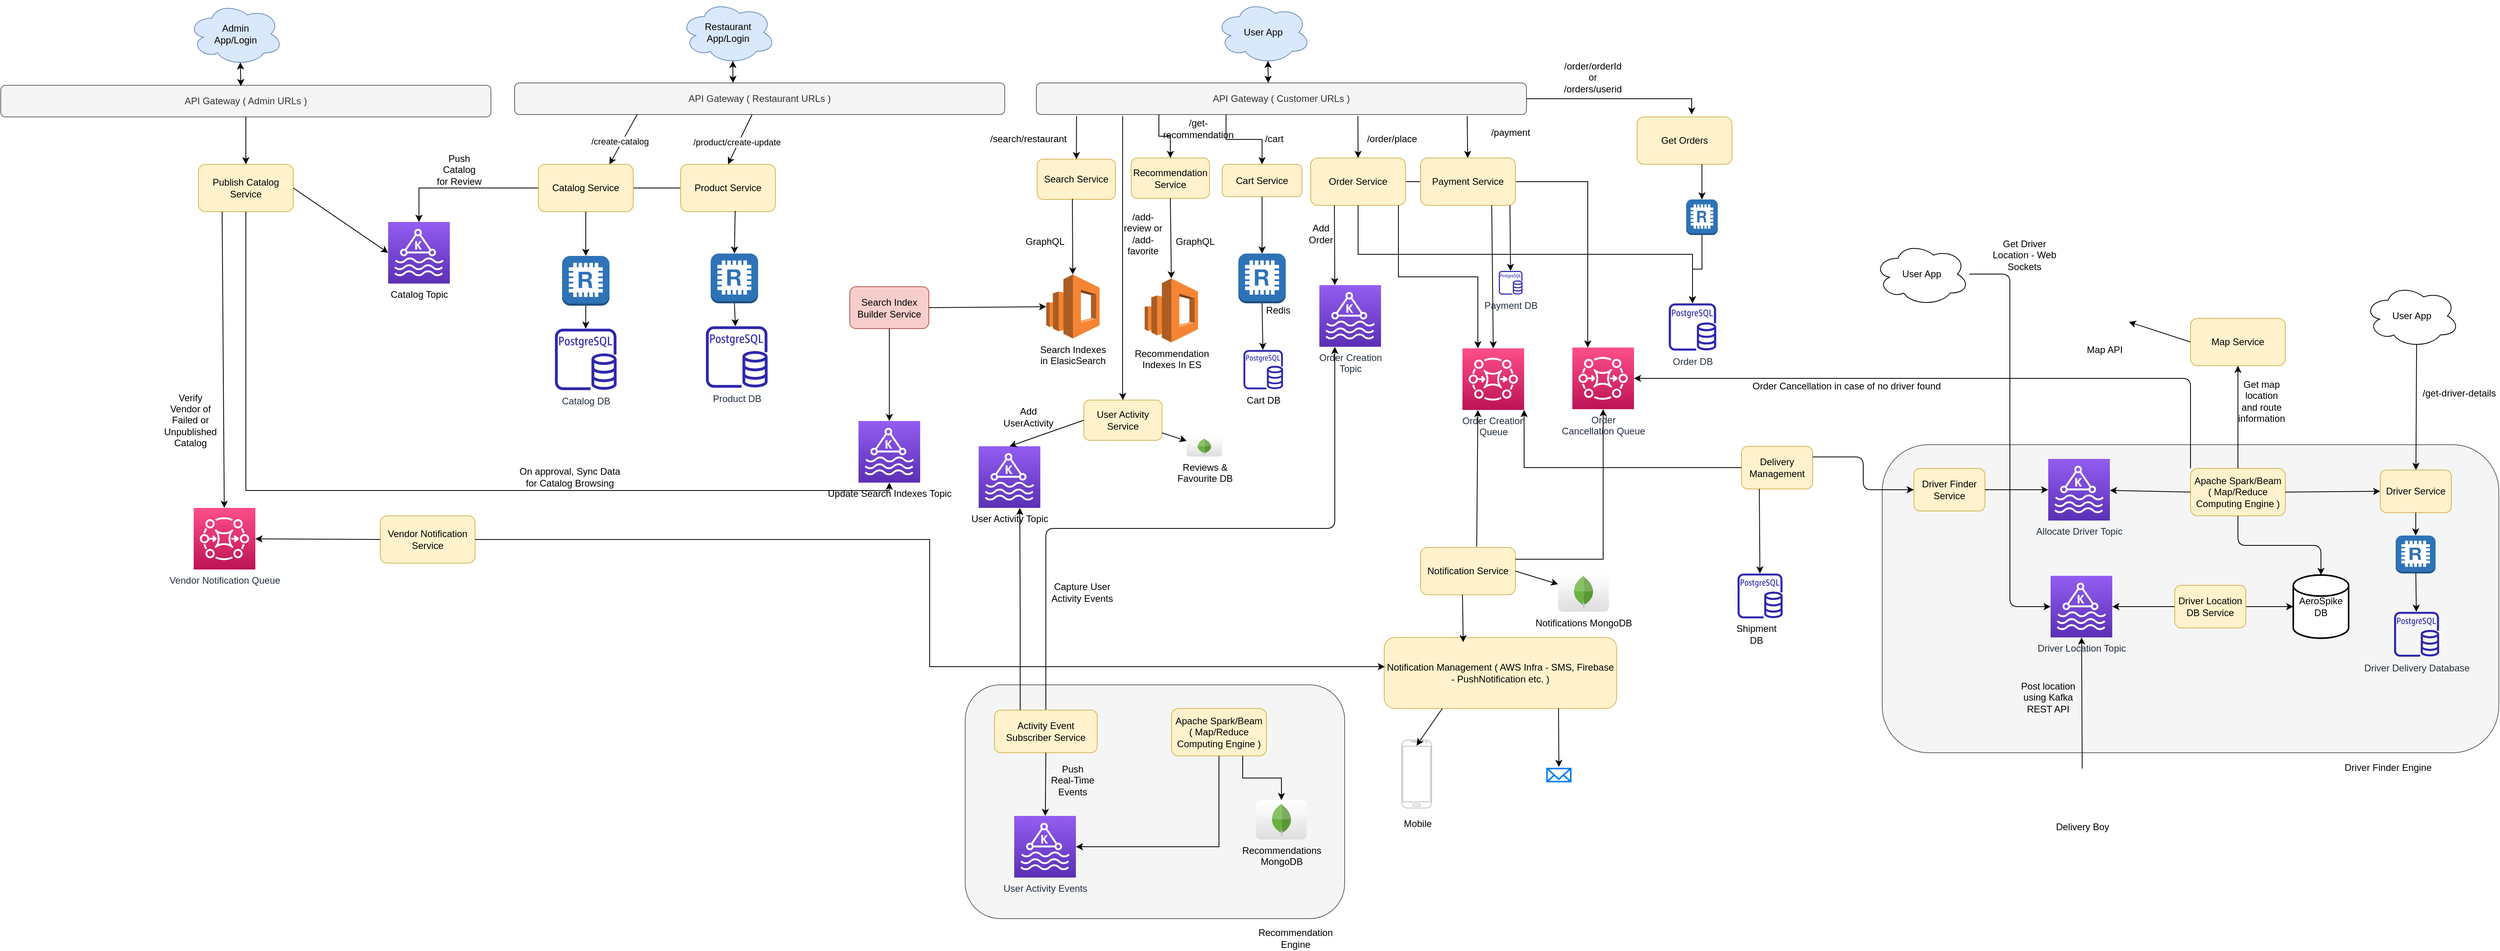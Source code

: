 <mxfile version="19.0.0" type="github">
  <diagram id="wnJz8kT59XUkkc-jXowL" name="Page-1">
    <mxGraphModel dx="2486" dy="1523" grid="1" gridSize="10" guides="1" tooltips="1" connect="1" arrows="1" fold="1" page="1" pageScale="1" pageWidth="850" pageHeight="1100" math="0" shadow="0">
      <root>
        <mxCell id="0" />
        <mxCell id="1" parent="0" />
        <mxCell id="q8Zk_S6X2Y8jFyI1biVI-6" value="" style="rounded=1;whiteSpace=wrap;html=1;fillColor=#f5f5f5;strokeColor=#666666;fontColor=#333333;" parent="1" vertex="1">
          <mxGeometry x="100" y="864" width="480" height="296" as="geometry" />
        </mxCell>
        <mxCell id="TK6GQKs6KiTJpRCqTcl0-30" value="" style="endArrow=classic;html=1;rounded=0;exitX=0;exitY=0.5;exitDx=0;exitDy=0;edgeStyle=orthogonalEdgeStyle;" parent="1" source="TK6GQKs6KiTJpRCqTcl0-19" target="TK6GQKs6KiTJpRCqTcl0-28" edge="1">
          <mxGeometry width="50" height="50" relative="1" as="geometry">
            <mxPoint x="-430" y="245" as="sourcePoint" />
            <mxPoint x="-542" y="305.821" as="targetPoint" />
          </mxGeometry>
        </mxCell>
        <mxCell id="rPZJrspDgpY_ZuYGKmxx-18" value="" style="endArrow=classic;html=1;rounded=0;entryX=0.25;entryY=0;entryDx=0;entryDy=0;entryPerimeter=0;edgeStyle=orthogonalEdgeStyle;" parent="1" source="sgyjoKGfFcgplxuwhduN-31" target="rPZJrspDgpY_ZuYGKmxx-15" edge="1">
          <mxGeometry width="50" height="50" relative="1" as="geometry">
            <mxPoint x="650" y="250" as="sourcePoint" />
            <mxPoint x="960" y="340" as="targetPoint" />
          </mxGeometry>
        </mxCell>
        <mxCell id="q8Zk_S6X2Y8jFyI1biVI-7" value="" style="endArrow=classic;html=1;exitX=0.5;exitY=0;exitDx=0;exitDy=0;entryX=0.25;entryY=1;entryDx=0;entryDy=0;entryPerimeter=0;edgeStyle=orthogonalEdgeStyle;" parent="1" source="x0l2c3YBYrT8gyY0AYqi-24" target="sgyjoKGfFcgplxuwhduN-41" edge="1">
          <mxGeometry width="50" height="50" relative="1" as="geometry">
            <mxPoint x="595" y="608" as="sourcePoint" />
            <mxPoint x="640" y="500" as="targetPoint" />
          </mxGeometry>
        </mxCell>
        <mxCell id="sgyjoKGfFcgplxuwhduN-1" value="User App" style="ellipse;shape=cloud;whiteSpace=wrap;html=1;fillColor=#dae8fc;strokeColor=#6c8ebf;" parent="1" vertex="1">
          <mxGeometry x="417" y="-2" width="120" height="80" as="geometry" />
        </mxCell>
        <mxCell id="sgyjoKGfFcgplxuwhduN-2" value="API Gateway ( Customer URLs )" style="rounded=1;whiteSpace=wrap;html=1;fillColor=#f5f5f5;fontColor=#333333;strokeColor=#666666;" parent="1" vertex="1">
          <mxGeometry x="190" y="102" width="620" height="40" as="geometry" />
        </mxCell>
        <mxCell id="sgyjoKGfFcgplxuwhduN-3" value="Search Service" style="rounded=1;whiteSpace=wrap;html=1;fillColor=#fff2cc;strokeColor=#d6b656;" parent="1" vertex="1">
          <mxGeometry x="191" y="198.5" width="99" height="51" as="geometry" />
        </mxCell>
        <mxCell id="sgyjoKGfFcgplxuwhduN-4" value="" style="endArrow=classic;html=1;rounded=0;exitX=0.082;exitY=1.05;exitDx=0;exitDy=0;exitPerimeter=0;" parent="1" source="sgyjoKGfFcgplxuwhduN-2" target="sgyjoKGfFcgplxuwhduN-3" edge="1">
          <mxGeometry width="50" height="50" relative="1" as="geometry">
            <mxPoint x="470" y="250" as="sourcePoint" />
            <mxPoint x="520" y="200" as="targetPoint" />
          </mxGeometry>
        </mxCell>
        <mxCell id="sgyjoKGfFcgplxuwhduN-5" value="/search/restaurant" style="text;html=1;strokeColor=none;fillColor=none;align=center;verticalAlign=middle;whiteSpace=wrap;rounded=0;" parent="1" vertex="1">
          <mxGeometry x="150" y="158" width="60" height="30" as="geometry" />
        </mxCell>
        <mxCell id="sgyjoKGfFcgplxuwhduN-7" value="" style="endArrow=classic;startArrow=classic;html=1;rounded=0;exitX=0.55;exitY=0.95;exitDx=0;exitDy=0;exitPerimeter=0;entryX=0.473;entryY=0;entryDx=0;entryDy=0;entryPerimeter=0;" parent="1" source="sgyjoKGfFcgplxuwhduN-1" target="sgyjoKGfFcgplxuwhduN-2" edge="1">
          <mxGeometry width="50" height="50" relative="1" as="geometry">
            <mxPoint x="470" y="250" as="sourcePoint" />
            <mxPoint x="520" y="200" as="targetPoint" />
          </mxGeometry>
        </mxCell>
        <mxCell id="sgyjoKGfFcgplxuwhduN-10" value="" style="endArrow=classic;html=1;rounded=0;exitX=0.45;exitY=0.983;exitDx=0;exitDy=0;exitPerimeter=0;" parent="1" source="sgyjoKGfFcgplxuwhduN-3" target="sgyjoKGfFcgplxuwhduN-19" edge="1">
          <mxGeometry width="50" height="50" relative="1" as="geometry">
            <mxPoint x="250.84" y="154" as="sourcePoint" />
            <mxPoint x="234.5" y="300" as="targetPoint" />
          </mxGeometry>
        </mxCell>
        <mxCell id="sgyjoKGfFcgplxuwhduN-15" value="Catalog Service" style="rounded=1;whiteSpace=wrap;html=1;fillColor=#fff2cc;strokeColor=#d6b656;" parent="1" vertex="1">
          <mxGeometry x="-440" y="205" width="120" height="60" as="geometry" />
        </mxCell>
        <mxCell id="sgyjoKGfFcgplxuwhduN-19" value="&lt;span style=&quot;&quot;&gt;Search Indexes &lt;br&gt;in ElasicSearch&lt;/span&gt;" style="outlineConnect=0;dashed=0;verticalLabelPosition=bottom;verticalAlign=top;align=center;html=1;shape=mxgraph.aws3.elasticsearch_service;fillColor=#F58534;gradientColor=none;" parent="1" vertex="1">
          <mxGeometry x="202.5" y="344.5" width="67.5" height="81" as="geometry" />
        </mxCell>
        <mxCell id="sgyjoKGfFcgplxuwhduN-21" value="&lt;span style=&quot;color: rgb(0, 0, 0);&quot;&gt;Update Search Indexes Topic&lt;/span&gt;" style="sketch=0;points=[[0,0,0],[0.25,0,0],[0.5,0,0],[0.75,0,0],[1,0,0],[0,1,0],[0.25,1,0],[0.5,1,0],[0.75,1,0],[1,1,0],[0,0.25,0],[0,0.5,0],[0,0.75,0],[1,0.25,0],[1,0.5,0],[1,0.75,0]];outlineConnect=0;fontColor=#232F3E;gradientColor=#945DF2;gradientDirection=north;fillColor=#5A30B5;strokeColor=#ffffff;dashed=0;verticalLabelPosition=bottom;verticalAlign=top;align=center;html=1;fontSize=12;fontStyle=0;aspect=fixed;shape=mxgraph.aws4.resourceIcon;resIcon=mxgraph.aws4.managed_streaming_for_kafka;" parent="1" vertex="1">
          <mxGeometry x="-35" y="530" width="78" height="78" as="geometry" />
        </mxCell>
        <mxCell id="sgyjoKGfFcgplxuwhduN-23" value="Cart Service" style="rounded=1;whiteSpace=wrap;html=1;fillColor=#fff2cc;strokeColor=#d6b656;" parent="1" vertex="1">
          <mxGeometry x="425" y="205" width="101" height="41" as="geometry" />
        </mxCell>
        <mxCell id="sgyjoKGfFcgplxuwhduN-25" value="" style="endArrow=classic;html=1;rounded=0;exitX=0.387;exitY=1;exitDx=0;exitDy=0;exitPerimeter=0;entryX=0.5;entryY=0;entryDx=0;entryDy=0;edgeStyle=orthogonalEdgeStyle;" parent="1" source="sgyjoKGfFcgplxuwhduN-2" target="sgyjoKGfFcgplxuwhduN-23" edge="1">
          <mxGeometry width="50" height="50" relative="1" as="geometry">
            <mxPoint x="260.84" y="164" as="sourcePoint" />
            <mxPoint x="260.944" y="219" as="targetPoint" />
          </mxGeometry>
        </mxCell>
        <mxCell id="sgyjoKGfFcgplxuwhduN-26" value="/cart" style="text;html=1;strokeColor=none;fillColor=none;align=center;verticalAlign=middle;whiteSpace=wrap;rounded=0;" parent="1" vertex="1">
          <mxGeometry x="461" y="158" width="60" height="30" as="geometry" />
        </mxCell>
        <mxCell id="sgyjoKGfFcgplxuwhduN-27" value="" style="outlineConnect=0;dashed=0;verticalLabelPosition=bottom;verticalAlign=top;align=center;html=1;shape=mxgraph.aws3.redis;fillColor=#2E73B8;gradientColor=none;" parent="1" vertex="1">
          <mxGeometry x="445.5" y="318" width="60" height="63" as="geometry" />
        </mxCell>
        <mxCell id="sgyjoKGfFcgplxuwhduN-28" value="" style="endArrow=classic;html=1;rounded=0;exitX=0.5;exitY=1;exitDx=0;exitDy=0;edgeStyle=orthogonalEdgeStyle;" parent="1" target="sgyjoKGfFcgplxuwhduN-27" edge="1" source="sgyjoKGfFcgplxuwhduN-23">
          <mxGeometry width="50" height="50" relative="1" as="geometry">
            <mxPoint x="425" y="260" as="sourcePoint" />
            <mxPoint x="244.363" y="310" as="targetPoint" />
          </mxGeometry>
        </mxCell>
        <mxCell id="sgyjoKGfFcgplxuwhduN-29" value="&lt;span style=&quot;color: rgb(0, 0, 0);&quot;&gt;Cart DB&lt;/span&gt;" style="sketch=0;outlineConnect=0;fontColor=#232F3E;gradientColor=none;fillColor=#2E27AD;strokeColor=none;dashed=0;verticalLabelPosition=bottom;verticalAlign=top;align=center;html=1;fontSize=12;fontStyle=0;aspect=fixed;pointerEvents=1;shape=mxgraph.aws4.rds_postgresql_instance;" parent="1" vertex="1">
          <mxGeometry x="452" y="440" width="50" height="50" as="geometry" />
        </mxCell>
        <mxCell id="sgyjoKGfFcgplxuwhduN-30" value="" style="endArrow=classic;html=1;rounded=0;exitX=0.5;exitY=1;exitDx=0;exitDy=0;exitPerimeter=0;" parent="1" source="sgyjoKGfFcgplxuwhduN-27" target="sgyjoKGfFcgplxuwhduN-29" edge="1">
          <mxGeometry width="50" height="50" relative="1" as="geometry">
            <mxPoint x="440" y="400" as="sourcePoint" />
            <mxPoint x="490" y="350" as="targetPoint" />
          </mxGeometry>
        </mxCell>
        <mxCell id="sgyjoKGfFcgplxuwhduN-31" value="Order Service" style="rounded=1;whiteSpace=wrap;html=1;fillColor=#fff2cc;strokeColor=#d6b656;" parent="1" vertex="1">
          <mxGeometry x="537" y="197" width="120" height="60" as="geometry" />
        </mxCell>
        <mxCell id="sgyjoKGfFcgplxuwhduN-32" value="" style="endArrow=classic;html=1;rounded=0;exitX=0.656;exitY=1.05;exitDx=0;exitDy=0;exitPerimeter=0;entryX=0.5;entryY=0;entryDx=0;entryDy=0;" parent="1" source="sgyjoKGfFcgplxuwhduN-2" target="sgyjoKGfFcgplxuwhduN-31" edge="1">
          <mxGeometry width="50" height="50" relative="1" as="geometry">
            <mxPoint x="439.94" y="152" as="sourcePoint" />
            <mxPoint x="439" y="209" as="targetPoint" />
          </mxGeometry>
        </mxCell>
        <mxCell id="sgyjoKGfFcgplxuwhduN-33" value="/order/place" style="text;html=1;strokeColor=none;fillColor=none;align=center;verticalAlign=middle;whiteSpace=wrap;rounded=0;" parent="1" vertex="1">
          <mxGeometry x="610" y="158" width="60" height="30" as="geometry" />
        </mxCell>
        <mxCell id="sgyjoKGfFcgplxuwhduN-34" value="Order DB" style="sketch=0;outlineConnect=0;fontColor=#232F3E;gradientColor=none;fillColor=#2E27AD;strokeColor=none;dashed=0;verticalLabelPosition=bottom;verticalAlign=top;align=center;html=1;fontSize=12;fontStyle=0;aspect=fixed;pointerEvents=1;shape=mxgraph.aws4.rds_postgresql_instance;" parent="1" vertex="1">
          <mxGeometry x="990" y="381" width="60" height="60" as="geometry" />
        </mxCell>
        <mxCell id="sgyjoKGfFcgplxuwhduN-37" value="" style="endArrow=classic;html=1;rounded=0;exitX=1;exitY=0.5;exitDx=0;exitDy=0;entryX=0.575;entryY=-0.05;entryDx=0;entryDy=0;entryPerimeter=0;edgeStyle=orthogonalEdgeStyle;" parent="1" source="sgyjoKGfFcgplxuwhduN-2" target="sgyjoKGfFcgplxuwhduN-38" edge="1">
          <mxGeometry width="50" height="50" relative="1" as="geometry">
            <mxPoint x="560" y="380" as="sourcePoint" />
            <mxPoint x="790" y="200" as="targetPoint" />
          </mxGeometry>
        </mxCell>
        <mxCell id="sgyjoKGfFcgplxuwhduN-38" value="Get Orders" style="rounded=1;whiteSpace=wrap;html=1;fillColor=#fff2cc;strokeColor=#d6b656;" parent="1" vertex="1">
          <mxGeometry x="950" y="145" width="120" height="60" as="geometry" />
        </mxCell>
        <mxCell id="sgyjoKGfFcgplxuwhduN-41" value="Order Creation&lt;br&gt;Topic" style="sketch=0;points=[[0,0,0],[0.25,0,0],[0.5,0,0],[0.75,0,0],[1,0,0],[0,1,0],[0.25,1,0],[0.5,1,0],[0.75,1,0],[1,1,0],[0,0.25,0],[0,0.5,0],[0,0.75,0],[1,0.25,0],[1,0.5,0],[1,0.75,0]];outlineConnect=0;fontColor=#232F3E;gradientColor=#945DF2;gradientDirection=north;fillColor=#5A30B5;strokeColor=#ffffff;dashed=0;verticalLabelPosition=bottom;verticalAlign=top;align=center;html=1;fontSize=12;fontStyle=0;aspect=fixed;shape=mxgraph.aws4.resourceIcon;resIcon=mxgraph.aws4.managed_streaming_for_kafka;" parent="1" vertex="1">
          <mxGeometry x="548" y="358" width="78" height="78" as="geometry" />
        </mxCell>
        <mxCell id="sgyjoKGfFcgplxuwhduN-42" value="" style="endArrow=classic;html=1;rounded=0;entryX=0.25;entryY=0;entryDx=0;entryDy=0;entryPerimeter=0;exitX=0.25;exitY=1;exitDx=0;exitDy=0;" parent="1" source="sgyjoKGfFcgplxuwhduN-31" target="sgyjoKGfFcgplxuwhduN-41" edge="1">
          <mxGeometry width="50" height="50" relative="1" as="geometry">
            <mxPoint x="550" y="250" as="sourcePoint" />
            <mxPoint x="630" y="360" as="targetPoint" />
          </mxGeometry>
        </mxCell>
        <mxCell id="sgyjoKGfFcgplxuwhduN-46" value="Payment Service" style="rounded=1;whiteSpace=wrap;html=1;fillColor=#fff2cc;strokeColor=#d6b656;" parent="1" vertex="1">
          <mxGeometry x="676" y="197" width="120" height="60" as="geometry" />
        </mxCell>
        <mxCell id="sgyjoKGfFcgplxuwhduN-48" value="/payment" style="text;html=1;strokeColor=none;fillColor=none;align=center;verticalAlign=middle;whiteSpace=wrap;rounded=0;" parent="1" vertex="1">
          <mxGeometry x="760" y="150" width="60" height="30" as="geometry" />
        </mxCell>
        <mxCell id="sgyjoKGfFcgplxuwhduN-49" value="" style="endArrow=classic;html=1;rounded=0;exitX=0.879;exitY=1.05;exitDx=0;exitDy=0;exitPerimeter=0;" parent="1" source="sgyjoKGfFcgplxuwhduN-2" target="sgyjoKGfFcgplxuwhduN-46" edge="1">
          <mxGeometry width="50" height="50" relative="1" as="geometry">
            <mxPoint x="606.72" y="154" as="sourcePoint" />
            <mxPoint x="607" y="207" as="targetPoint" />
          </mxGeometry>
        </mxCell>
        <mxCell id="sgyjoKGfFcgplxuwhduN-51" value="Notification Management ( AWS Infra - SMS, Firebase - PushNotification etc. )" style="rounded=1;whiteSpace=wrap;html=1;fillColor=#fff2cc;strokeColor=#d6b656;" parent="1" vertex="1">
          <mxGeometry x="630" y="804" width="294" height="90" as="geometry" />
        </mxCell>
        <mxCell id="sgyjoKGfFcgplxuwhduN-55" value="Delivery Management" style="rounded=1;whiteSpace=wrap;html=1;fillColor=#fff2cc;strokeColor=#d6b656;" parent="1" vertex="1">
          <mxGeometry x="1082" y="562" width="90" height="54" as="geometry" />
        </mxCell>
        <mxCell id="sgyjoKGfFcgplxuwhduN-56" value="" style="endArrow=classic;html=1;rounded=0;exitX=0;exitY=0.5;exitDx=0;exitDy=0;entryX=1;entryY=1;entryDx=0;entryDy=0;entryPerimeter=0;edgeStyle=orthogonalEdgeStyle;" parent="1" source="sgyjoKGfFcgplxuwhduN-55" target="rPZJrspDgpY_ZuYGKmxx-3" edge="1">
          <mxGeometry width="50" height="50" relative="1" as="geometry">
            <mxPoint x="1030" y="550" as="sourcePoint" />
            <mxPoint x="882" y="569" as="targetPoint" />
          </mxGeometry>
        </mxCell>
        <object label="" id="sgyjoKGfFcgplxuwhduN-58">
          <mxCell style="sketch=0;outlineConnect=0;fontColor=#232F3E;gradientColor=none;fillColor=#2E27AD;strokeColor=none;dashed=0;verticalLabelPosition=bottom;verticalAlign=top;align=center;html=1;fontSize=12;fontStyle=0;aspect=fixed;pointerEvents=1;shape=mxgraph.aws4.rds_postgresql_instance;" parent="1" vertex="1">
            <mxGeometry x="1077" y="723" width="57" height="57" as="geometry" />
          </mxCell>
        </object>
        <mxCell id="sgyjoKGfFcgplxuwhduN-59" value="" style="endArrow=classic;html=1;rounded=0;exitX=0.25;exitY=1;exitDx=0;exitDy=0;" parent="1" source="sgyjoKGfFcgplxuwhduN-55" target="sgyjoKGfFcgplxuwhduN-58" edge="1">
          <mxGeometry width="50" height="50" relative="1" as="geometry">
            <mxPoint x="930" y="660" as="sourcePoint" />
            <mxPoint x="980" y="610" as="targetPoint" />
          </mxGeometry>
        </mxCell>
        <mxCell id="q8Zk_S6X2Y8jFyI1biVI-2" value="Redis" style="text;html=1;strokeColor=none;fillColor=none;align=center;verticalAlign=middle;whiteSpace=wrap;rounded=0;" parent="1" vertex="1">
          <mxGeometry x="466" y="375" width="60" height="30" as="geometry" />
        </mxCell>
        <mxCell id="q8Zk_S6X2Y8jFyI1biVI-4" value="/order/orderId or /orders/userid" style="text;html=1;strokeColor=none;fillColor=none;align=center;verticalAlign=middle;whiteSpace=wrap;rounded=0;" parent="1" vertex="1">
          <mxGeometry x="864" y="80" width="60" height="30" as="geometry" />
        </mxCell>
        <mxCell id="q8Zk_S6X2Y8jFyI1biVI-8" value="Notification Service" style="rounded=1;whiteSpace=wrap;html=1;fillColor=#fff2cc;strokeColor=#d6b656;" parent="1" vertex="1">
          <mxGeometry x="676" y="690" width="120" height="60" as="geometry" />
        </mxCell>
        <mxCell id="q8Zk_S6X2Y8jFyI1biVI-9" value="" style="endArrow=classic;html=1;curved=1;exitX=0.592;exitY=-0.017;exitDx=0;exitDy=0;entryX=0.25;entryY=1;entryDx=0;entryDy=0;entryPerimeter=0;exitPerimeter=0;" parent="1" source="q8Zk_S6X2Y8jFyI1biVI-8" target="rPZJrspDgpY_ZuYGKmxx-3" edge="1">
          <mxGeometry width="50" height="50" relative="1" as="geometry">
            <mxPoint x="630" y="720" as="sourcePoint" />
            <mxPoint x="843" y="608" as="targetPoint" />
          </mxGeometry>
        </mxCell>
        <mxCell id="q8Zk_S6X2Y8jFyI1biVI-10" value="" style="endArrow=classic;html=1;curved=1;exitX=0.442;exitY=1;exitDx=0;exitDy=0;exitPerimeter=0;entryX=0.34;entryY=0.067;entryDx=0;entryDy=0;entryPerimeter=0;" parent="1" source="q8Zk_S6X2Y8jFyI1biVI-8" target="sgyjoKGfFcgplxuwhduN-51" edge="1">
          <mxGeometry width="50" height="50" relative="1" as="geometry">
            <mxPoint x="757" y="700" as="sourcePoint" />
            <mxPoint x="890" y="750" as="targetPoint" />
          </mxGeometry>
        </mxCell>
        <mxCell id="q8Zk_S6X2Y8jFyI1biVI-12" value="&lt;span style=&quot;&quot;&gt;Notifications MongoDB&lt;/span&gt;" style="dashed=0;outlineConnect=0;html=1;align=center;labelPosition=center;verticalLabelPosition=bottom;verticalAlign=top;shape=mxgraph.webicons.mongodb;gradientColor=#DFDEDE" parent="1" vertex="1">
          <mxGeometry x="850" y="721.5" width="64.2" height="50" as="geometry" />
        </mxCell>
        <mxCell id="q8Zk_S6X2Y8jFyI1biVI-13" value="" style="endArrow=classic;html=1;curved=1;exitX=1;exitY=0.5;exitDx=0;exitDy=0;" parent="1" source="q8Zk_S6X2Y8jFyI1biVI-8" target="q8Zk_S6X2Y8jFyI1biVI-12" edge="1">
          <mxGeometry width="50" height="50" relative="1" as="geometry">
            <mxPoint x="630" y="770" as="sourcePoint" />
            <mxPoint x="680" y="720" as="targetPoint" />
          </mxGeometry>
        </mxCell>
        <mxCell id="q8Zk_S6X2Y8jFyI1biVI-15" value="Payment DB" style="sketch=0;outlineConnect=0;fontColor=#232F3E;gradientColor=none;fillColor=#2E27AD;strokeColor=none;dashed=0;verticalLabelPosition=bottom;verticalAlign=top;align=center;html=1;fontSize=12;fontStyle=0;aspect=fixed;pointerEvents=1;shape=mxgraph.aws4.rds_postgresql_instance;" parent="1" vertex="1">
          <mxGeometry x="775" y="340" width="30" height="30" as="geometry" />
        </mxCell>
        <mxCell id="q8Zk_S6X2Y8jFyI1biVI-17" value="" style="endArrow=classic;html=1;curved=1;exitX=0.942;exitY=1;exitDx=0;exitDy=0;exitPerimeter=0;" parent="1" source="sgyjoKGfFcgplxuwhduN-46" target="q8Zk_S6X2Y8jFyI1biVI-15" edge="1">
          <mxGeometry width="50" height="50" relative="1" as="geometry">
            <mxPoint x="690" y="360" as="sourcePoint" />
            <mxPoint x="740" y="310" as="targetPoint" />
          </mxGeometry>
        </mxCell>
        <mxCell id="q8Zk_S6X2Y8jFyI1biVI-18" value="Shipment DB" style="text;html=1;strokeColor=none;fillColor=none;align=center;verticalAlign=middle;whiteSpace=wrap;rounded=0;" parent="1" vertex="1">
          <mxGeometry x="1071" y="785" width="60" height="30" as="geometry" />
        </mxCell>
        <mxCell id="q8Zk_S6X2Y8jFyI1biVI-19" value="" style="verticalLabelPosition=bottom;verticalAlign=top;html=1;shadow=0;dashed=0;strokeWidth=1;shape=mxgraph.android.phone2;strokeColor=#c0c0c0;" parent="1" vertex="1">
          <mxGeometry x="652" y="934" width="38" height="86" as="geometry" />
        </mxCell>
        <mxCell id="q8Zk_S6X2Y8jFyI1biVI-20" value="Mobile" style="text;html=1;align=center;verticalAlign=middle;resizable=0;points=[];autosize=1;strokeColor=none;fillColor=none;" parent="1" vertex="1">
          <mxGeometry x="647" y="1030" width="50" height="20" as="geometry" />
        </mxCell>
        <mxCell id="q8Zk_S6X2Y8jFyI1biVI-21" value="" style="html=1;verticalLabelPosition=bottom;align=center;labelBackgroundColor=#ffffff;verticalAlign=top;strokeWidth=2;strokeColor=#0080F0;shadow=0;dashed=0;shape=mxgraph.ios7.icons.mail;" parent="1" vertex="1">
          <mxGeometry x="836" y="970" width="30" height="16.5" as="geometry" />
        </mxCell>
        <mxCell id="q8Zk_S6X2Y8jFyI1biVI-23" value="" style="endArrow=classic;html=1;curved=1;exitX=0.75;exitY=1;exitDx=0;exitDy=0;entryX=0.5;entryY=-0.121;entryDx=0;entryDy=0;entryPerimeter=0;" parent="1" source="sgyjoKGfFcgplxuwhduN-51" target="q8Zk_S6X2Y8jFyI1biVI-21" edge="1">
          <mxGeometry width="50" height="50" relative="1" as="geometry">
            <mxPoint x="713.5" y="904" as="sourcePoint" />
            <mxPoint x="681" y="951.998" as="targetPoint" />
          </mxGeometry>
        </mxCell>
        <mxCell id="q8Zk_S6X2Y8jFyI1biVI-24" value="" style="endArrow=classic;html=1;curved=1;entryX=0.5;entryY=0.081;entryDx=0;entryDy=0;entryPerimeter=0;exitX=0.25;exitY=1;exitDx=0;exitDy=0;" parent="1" source="sgyjoKGfFcgplxuwhduN-51" target="q8Zk_S6X2Y8jFyI1biVI-19" edge="1">
          <mxGeometry width="50" height="50" relative="1" as="geometry">
            <mxPoint x="680" y="890" as="sourcePoint" />
            <mxPoint x="690" y="860" as="targetPoint" />
          </mxGeometry>
        </mxCell>
        <mxCell id="q8Zk_S6X2Y8jFyI1biVI-25" value="" style="rounded=1;whiteSpace=wrap;html=1;fillColor=#f5f5f5;fontColor=#333333;strokeColor=#666666;" parent="1" vertex="1">
          <mxGeometry x="1260" y="560" width="780" height="390" as="geometry" />
        </mxCell>
        <mxCell id="q8Zk_S6X2Y8jFyI1biVI-26" value="Driver Finder Service" style="rounded=1;whiteSpace=wrap;html=1;fillColor=#fff2cc;strokeColor=#d6b656;" parent="1" vertex="1">
          <mxGeometry x="1300" y="590" width="90" height="54" as="geometry" />
        </mxCell>
        <mxCell id="q8Zk_S6X2Y8jFyI1biVI-27" value="" style="endArrow=classic;html=1;exitX=1;exitY=0.25;exitDx=0;exitDy=0;entryX=0;entryY=0.5;entryDx=0;entryDy=0;edgeStyle=orthogonalEdgeStyle;" parent="1" source="sgyjoKGfFcgplxuwhduN-55" target="q8Zk_S6X2Y8jFyI1biVI-26" edge="1">
          <mxGeometry width="50" height="50" relative="1" as="geometry">
            <mxPoint x="1140" y="740" as="sourcePoint" />
            <mxPoint x="1190" y="690" as="targetPoint" />
          </mxGeometry>
        </mxCell>
        <mxCell id="q8Zk_S6X2Y8jFyI1biVI-28" value="Allocate Driver Topic" style="sketch=0;points=[[0,0,0],[0.25,0,0],[0.5,0,0],[0.75,0,0],[1,0,0],[0,1,0],[0.25,1,0],[0.5,1,0],[0.75,1,0],[1,1,0],[0,0.25,0],[0,0.5,0],[0,0.75,0],[1,0.25,0],[1,0.5,0],[1,0.75,0]];outlineConnect=0;fontColor=#232F3E;gradientColor=#945DF2;gradientDirection=north;fillColor=#5A30B5;strokeColor=#ffffff;dashed=0;verticalLabelPosition=bottom;verticalAlign=top;align=center;html=1;fontSize=12;fontStyle=0;aspect=fixed;shape=mxgraph.aws4.resourceIcon;resIcon=mxgraph.aws4.managed_streaming_for_kafka;" parent="1" vertex="1">
          <mxGeometry x="1470" y="578" width="78" height="78" as="geometry" />
        </mxCell>
        <mxCell id="q8Zk_S6X2Y8jFyI1biVI-29" value="" style="endArrow=classic;html=1;curved=1;entryX=0;entryY=0.5;entryDx=0;entryDy=0;entryPerimeter=0;" parent="1" source="q8Zk_S6X2Y8jFyI1biVI-26" target="q8Zk_S6X2Y8jFyI1biVI-28" edge="1">
          <mxGeometry width="50" height="50" relative="1" as="geometry">
            <mxPoint x="1530" y="690" as="sourcePoint" />
            <mxPoint x="1580" y="640" as="targetPoint" />
          </mxGeometry>
        </mxCell>
        <mxCell id="q8Zk_S6X2Y8jFyI1biVI-30" value="Apache Spark/Beam&lt;br&gt;( Map/Reduce Computing Engine )" style="rounded=1;whiteSpace=wrap;html=1;fillColor=#fff2cc;strokeColor=#d6b656;" parent="1" vertex="1">
          <mxGeometry x="1650" y="590" width="120" height="60" as="geometry" />
        </mxCell>
        <mxCell id="q8Zk_S6X2Y8jFyI1biVI-31" value="" style="endArrow=classic;html=1;curved=1;exitX=0;exitY=0.5;exitDx=0;exitDy=0;" parent="1" source="q8Zk_S6X2Y8jFyI1biVI-30" target="q8Zk_S6X2Y8jFyI1biVI-28" edge="1">
          <mxGeometry width="50" height="50" relative="1" as="geometry">
            <mxPoint x="1530" y="690" as="sourcePoint" />
            <mxPoint x="1580" y="640" as="targetPoint" />
          </mxGeometry>
        </mxCell>
        <mxCell id="q8Zk_S6X2Y8jFyI1biVI-32" value="AeroSpike DB" style="strokeWidth=2;html=1;shape=mxgraph.flowchart.database;whiteSpace=wrap;" parent="1" vertex="1">
          <mxGeometry x="1780" y="725" width="70" height="80" as="geometry" />
        </mxCell>
        <mxCell id="q8Zk_S6X2Y8jFyI1biVI-34" value="" style="endArrow=classic;html=1;exitX=0.5;exitY=1;exitDx=0;exitDy=0;entryX=0.5;entryY=0;entryDx=0;entryDy=0;entryPerimeter=0;edgeStyle=orthogonalEdgeStyle;" parent="1" source="q8Zk_S6X2Y8jFyI1biVI-30" target="q8Zk_S6X2Y8jFyI1biVI-32" edge="1">
          <mxGeometry width="50" height="50" relative="1" as="geometry">
            <mxPoint x="1530" y="680" as="sourcePoint" />
            <mxPoint x="1580" y="630" as="targetPoint" />
          </mxGeometry>
        </mxCell>
        <mxCell id="q8Zk_S6X2Y8jFyI1biVI-35" value="Driver Location Topic" style="sketch=0;points=[[0,0,0],[0.25,0,0],[0.5,0,0],[0.75,0,0],[1,0,0],[0,1,0],[0.25,1,0],[0.5,1,0],[0.75,1,0],[1,1,0],[0,0.25,0],[0,0.5,0],[0,0.75,0],[1,0.25,0],[1,0.5,0],[1,0.75,0]];outlineConnect=0;fontColor=#232F3E;gradientColor=#945DF2;gradientDirection=north;fillColor=#5A30B5;strokeColor=#ffffff;dashed=0;verticalLabelPosition=bottom;verticalAlign=top;align=center;html=1;fontSize=12;fontStyle=0;aspect=fixed;shape=mxgraph.aws4.resourceIcon;resIcon=mxgraph.aws4.managed_streaming_for_kafka;" parent="1" vertex="1">
          <mxGeometry x="1473" y="726" width="78" height="78" as="geometry" />
        </mxCell>
        <mxCell id="q8Zk_S6X2Y8jFyI1biVI-40" value="Driver Service" style="rounded=1;whiteSpace=wrap;html=1;fillColor=#fff2cc;strokeColor=#d6b656;" parent="1" vertex="1">
          <mxGeometry x="1890" y="592" width="90" height="54" as="geometry" />
        </mxCell>
        <mxCell id="q8Zk_S6X2Y8jFyI1biVI-41" value="" style="endArrow=classic;html=1;curved=1;exitX=1;exitY=0.5;exitDx=0;exitDy=0;entryX=0;entryY=0.5;entryDx=0;entryDy=0;" parent="1" source="q8Zk_S6X2Y8jFyI1biVI-30" target="q8Zk_S6X2Y8jFyI1biVI-40" edge="1">
          <mxGeometry width="50" height="50" relative="1" as="geometry">
            <mxPoint x="1650" y="760" as="sourcePoint" />
            <mxPoint x="1700" y="710" as="targetPoint" />
          </mxGeometry>
        </mxCell>
        <object label="Driver Delivery Database" id="q8Zk_S6X2Y8jFyI1biVI-42">
          <mxCell style="sketch=0;outlineConnect=0;fontColor=#232F3E;gradientColor=none;fillColor=#2E27AD;strokeColor=none;dashed=0;verticalLabelPosition=bottom;verticalAlign=top;align=center;html=1;fontSize=12;fontStyle=0;aspect=fixed;pointerEvents=1;shape=mxgraph.aws4.rds_postgresql_instance;" parent="1" vertex="1">
            <mxGeometry x="1907.5" y="771.5" width="57" height="57" as="geometry" />
          </mxCell>
        </object>
        <mxCell id="q8Zk_S6X2Y8jFyI1biVI-44" value="" style="outlineConnect=0;dashed=0;verticalLabelPosition=bottom;verticalAlign=top;align=center;html=1;shape=mxgraph.aws3.redis;fillColor=#2E73B8;gradientColor=none;" parent="1" vertex="1">
          <mxGeometry x="1909.5" y="675" width="50.5" height="48" as="geometry" />
        </mxCell>
        <mxCell id="q8Zk_S6X2Y8jFyI1biVI-45" value="" style="endArrow=classic;html=1;curved=1;exitX=0.5;exitY=1;exitDx=0;exitDy=0;" parent="1" source="q8Zk_S6X2Y8jFyI1biVI-40" target="q8Zk_S6X2Y8jFyI1biVI-44" edge="1">
          <mxGeometry width="50" height="50" relative="1" as="geometry">
            <mxPoint x="1810" y="780" as="sourcePoint" />
            <mxPoint x="1860" y="730" as="targetPoint" />
          </mxGeometry>
        </mxCell>
        <mxCell id="q8Zk_S6X2Y8jFyI1biVI-46" value="" style="endArrow=classic;html=1;curved=1;" parent="1" source="q8Zk_S6X2Y8jFyI1biVI-44" target="q8Zk_S6X2Y8jFyI1biVI-42" edge="1">
          <mxGeometry width="50" height="50" relative="1" as="geometry">
            <mxPoint x="1948" y="656" as="sourcePoint" />
            <mxPoint x="1946.222" y="685" as="targetPoint" />
          </mxGeometry>
        </mxCell>
        <mxCell id="q8Zk_S6X2Y8jFyI1biVI-47" value="User App" style="ellipse;shape=cloud;whiteSpace=wrap;html=1;" parent="1" vertex="1">
          <mxGeometry x="1870" y="357" width="120" height="80" as="geometry" />
        </mxCell>
        <mxCell id="q8Zk_S6X2Y8jFyI1biVI-48" value="" style="endArrow=classic;html=1;curved=1;exitX=0.55;exitY=0.95;exitDx=0;exitDy=0;exitPerimeter=0;" parent="1" source="q8Zk_S6X2Y8jFyI1biVI-47" target="q8Zk_S6X2Y8jFyI1biVI-40" edge="1">
          <mxGeometry width="50" height="50" relative="1" as="geometry">
            <mxPoint x="1810" y="620" as="sourcePoint" />
            <mxPoint x="1860" y="570" as="targetPoint" />
          </mxGeometry>
        </mxCell>
        <mxCell id="q8Zk_S6X2Y8jFyI1biVI-49" value="/get-driver-details" style="text;html=1;strokeColor=none;fillColor=none;align=center;verticalAlign=middle;whiteSpace=wrap;rounded=0;" parent="1" vertex="1">
          <mxGeometry x="1940" y="470" width="100" height="50" as="geometry" />
        </mxCell>
        <mxCell id="q8Zk_S6X2Y8jFyI1biVI-50" value="" style="endArrow=classic;html=1;exitX=0;exitY=0;exitDx=0;exitDy=0;edgeStyle=orthogonalEdgeStyle;entryX=1;entryY=0.5;entryDx=0;entryDy=0;entryPerimeter=0;" parent="1" source="q8Zk_S6X2Y8jFyI1biVI-30" target="rPZJrspDgpY_ZuYGKmxx-15" edge="1">
          <mxGeometry width="50" height="50" relative="1" as="geometry">
            <mxPoint x="1530" y="710" as="sourcePoint" />
            <mxPoint x="950" y="490" as="targetPoint" />
          </mxGeometry>
        </mxCell>
        <mxCell id="q8Zk_S6X2Y8jFyI1biVI-51" value="Order Cancellation in case of no driver found" style="text;strokeColor=none;fillColor=none;align=left;verticalAlign=middle;spacingLeft=4;spacingRight=4;overflow=hidden;points=[[0,0.5],[1,0.5]];portConstraint=eastwest;rotatable=0;" parent="1" vertex="1">
          <mxGeometry x="1090" y="460" width="282" height="50" as="geometry" />
        </mxCell>
        <mxCell id="q8Zk_S6X2Y8jFyI1biVI-52" value="Delivery Boy" style="shape=image;html=1;verticalAlign=top;verticalLabelPosition=bottom;labelBackgroundColor=#ffffff;imageAspect=0;aspect=fixed;image=https://cdn4.iconfinder.com/data/icons/ibrandify-basic-essentials-icon-set/512/pen_stroke_sketch_doodle_lineart_88-128.png" parent="1" vertex="1">
          <mxGeometry x="1483" y="970" width="60" height="60" as="geometry" />
        </mxCell>
        <mxCell id="q8Zk_S6X2Y8jFyI1biVI-54" value="" style="endArrow=classic;html=1;exitX=0.5;exitY=0;exitDx=0;exitDy=0;" parent="1" source="q8Zk_S6X2Y8jFyI1biVI-52" target="q8Zk_S6X2Y8jFyI1biVI-35" edge="1">
          <mxGeometry width="50" height="50" relative="1" as="geometry">
            <mxPoint x="1550" y="910" as="sourcePoint" />
            <mxPoint x="1600" y="860" as="targetPoint" />
          </mxGeometry>
        </mxCell>
        <mxCell id="q8Zk_S6X2Y8jFyI1biVI-55" value="Post location using Kafka REST API" style="text;html=1;strokeColor=none;fillColor=none;align=center;verticalAlign=middle;whiteSpace=wrap;rounded=0;" parent="1" vertex="1">
          <mxGeometry x="1430" y="850" width="80" height="60" as="geometry" />
        </mxCell>
        <mxCell id="q8Zk_S6X2Y8jFyI1biVI-56" value="" style="endArrow=classic;html=1;exitX=0.5;exitY=0;exitDx=0;exitDy=0;" parent="1" source="q8Zk_S6X2Y8jFyI1biVI-30" target="q8Zk_S6X2Y8jFyI1biVI-57" edge="1">
          <mxGeometry width="50" height="50" relative="1" as="geometry">
            <mxPoint x="1750" y="500" as="sourcePoint" />
            <mxPoint x="1710" y="590" as="targetPoint" />
          </mxGeometry>
        </mxCell>
        <mxCell id="q8Zk_S6X2Y8jFyI1biVI-57" value="Map Service" style="rounded=1;whiteSpace=wrap;html=1;fillColor=#fff2cc;strokeColor=#d6b656;" parent="1" vertex="1">
          <mxGeometry x="1650" y="400" width="120" height="60" as="geometry" />
        </mxCell>
        <mxCell id="q8Zk_S6X2Y8jFyI1biVI-58" value="Map API" style="shape=image;html=1;verticalAlign=top;verticalLabelPosition=bottom;labelBackgroundColor=#ffffff;imageAspect=0;aspect=fixed;image=https://cdn3.iconfinder.com/data/icons/internet-and-web-4/78/internt_web_technology-08-128.png" parent="1" vertex="1">
          <mxGeometry x="1510" y="363.5" width="62" height="62" as="geometry" />
        </mxCell>
        <mxCell id="q8Zk_S6X2Y8jFyI1biVI-59" value="" style="endArrow=classic;html=1;exitX=0;exitY=0.5;exitDx=0;exitDy=0;" parent="1" source="q8Zk_S6X2Y8jFyI1biVI-57" target="q8Zk_S6X2Y8jFyI1biVI-58" edge="1">
          <mxGeometry width="50" height="50" relative="1" as="geometry">
            <mxPoint x="1660" y="460" as="sourcePoint" />
            <mxPoint x="1710" y="410" as="targetPoint" />
          </mxGeometry>
        </mxCell>
        <mxCell id="q8Zk_S6X2Y8jFyI1biVI-61" value="Get map location and route information" style="text;html=1;strokeColor=none;fillColor=none;align=center;verticalAlign=middle;whiteSpace=wrap;rounded=0;" parent="1" vertex="1">
          <mxGeometry x="1710" y="490" width="60" height="30" as="geometry" />
        </mxCell>
        <mxCell id="q8Zk_S6X2Y8jFyI1biVI-63" value="GraphQL" style="text;html=1;strokeColor=none;fillColor=none;align=center;verticalAlign=middle;whiteSpace=wrap;rounded=0;" parent="1" vertex="1">
          <mxGeometry x="171" y="288" width="60" height="30" as="geometry" />
        </mxCell>
        <mxCell id="q8Zk_S6X2Y8jFyI1biVI-64" value="User App" style="ellipse;shape=cloud;whiteSpace=wrap;html=1;" parent="1" vertex="1">
          <mxGeometry x="1250" y="304" width="120" height="80" as="geometry" />
        </mxCell>
        <mxCell id="q8Zk_S6X2Y8jFyI1biVI-66" value="" style="endArrow=classic;html=1;edgeStyle=orthogonalEdgeStyle;entryX=0;entryY=0.5;entryDx=0;entryDy=0;entryPerimeter=0;" parent="1" source="q8Zk_S6X2Y8jFyI1biVI-64" target="q8Zk_S6X2Y8jFyI1biVI-35" edge="1">
          <mxGeometry width="50" height="50" relative="1" as="geometry">
            <mxPoint x="1380" y="393" as="sourcePoint" />
            <mxPoint x="1410" y="480" as="targetPoint" />
          </mxGeometry>
        </mxCell>
        <mxCell id="q8Zk_S6X2Y8jFyI1biVI-67" value="Get Driver Location - Web Sockets" style="text;html=1;strokeColor=none;fillColor=none;align=center;verticalAlign=middle;whiteSpace=wrap;rounded=0;" parent="1" vertex="1">
          <mxGeometry x="1390" y="294.5" width="100" height="50" as="geometry" />
        </mxCell>
        <mxCell id="rPZJrspDgpY_ZuYGKmxx-3" value="Order Creation &lt;br&gt;Queue" style="sketch=0;points=[[0,0,0],[0.25,0,0],[0.5,0,0],[0.75,0,0],[1,0,0],[0,1,0],[0.25,1,0],[0.5,1,0],[0.75,1,0],[1,1,0],[0,0.25,0],[0,0.5,0],[0,0.75,0],[1,0.25,0],[1,0.5,0],[1,0.75,0]];outlineConnect=0;fontColor=#232F3E;gradientColor=#FF4F8B;gradientDirection=north;fillColor=#BC1356;strokeColor=#ffffff;dashed=0;verticalLabelPosition=bottom;verticalAlign=top;align=center;html=1;fontSize=12;fontStyle=0;aspect=fixed;shape=mxgraph.aws4.resourceIcon;resIcon=mxgraph.aws4.mq;" parent="1" vertex="1">
          <mxGeometry x="729" y="438" width="78" height="78" as="geometry" />
        </mxCell>
        <mxCell id="rPZJrspDgpY_ZuYGKmxx-5" value="" style="endArrow=classic;html=1;rounded=0;exitX=0.925;exitY=1;exitDx=0;exitDy=0;exitPerimeter=0;edgeStyle=orthogonalEdgeStyle;entryX=0.25;entryY=0;entryDx=0;entryDy=0;entryPerimeter=0;" parent="1" source="sgyjoKGfFcgplxuwhduN-31" target="rPZJrspDgpY_ZuYGKmxx-3" edge="1">
          <mxGeometry width="50" height="50" relative="1" as="geometry">
            <mxPoint x="580" y="450" as="sourcePoint" />
            <mxPoint x="630" y="400" as="targetPoint" />
          </mxGeometry>
        </mxCell>
        <mxCell id="rPZJrspDgpY_ZuYGKmxx-6" value="" style="endArrow=classic;html=1;rounded=0;exitX=0.75;exitY=1;exitDx=0;exitDy=0;entryX=0.5;entryY=0;entryDx=0;entryDy=0;entryPerimeter=0;" parent="1" source="sgyjoKGfFcgplxuwhduN-46" target="rPZJrspDgpY_ZuYGKmxx-3" edge="1">
          <mxGeometry width="50" height="50" relative="1" as="geometry">
            <mxPoint x="580" y="450" as="sourcePoint" />
            <mxPoint x="630" y="400" as="targetPoint" />
          </mxGeometry>
        </mxCell>
        <mxCell id="rPZJrspDgpY_ZuYGKmxx-19" value="" style="endArrow=classic;html=1;rounded=0;exitX=1;exitY=0.25;exitDx=0;exitDy=0;entryX=0.5;entryY=1;entryDx=0;entryDy=0;entryPerimeter=0;edgeStyle=orthogonalEdgeStyle;" parent="1" source="q8Zk_S6X2Y8jFyI1biVI-8" target="rPZJrspDgpY_ZuYGKmxx-15" edge="1">
          <mxGeometry width="50" height="50" relative="1" as="geometry">
            <mxPoint x="910" y="600" as="sourcePoint" />
            <mxPoint x="960" y="550" as="targetPoint" />
          </mxGeometry>
        </mxCell>
        <mxCell id="rPZJrspDgpY_ZuYGKmxx-15" value="Order &lt;br&gt;Cancellation Queue" style="sketch=0;points=[[0,0,0],[0.25,0,0],[0.5,0,0],[0.75,0,0],[1,0,0],[0,1,0],[0.25,1,0],[0.5,1,0],[0.75,1,0],[1,1,0],[0,0.25,0],[0,0.5,0],[0,0.75,0],[1,0.25,0],[1,0.5,0],[1,0.75,0]];outlineConnect=0;fontColor=#232F3E;gradientColor=#FF4F8B;gradientDirection=north;fillColor=#BC1356;strokeColor=#ffffff;dashed=0;verticalLabelPosition=bottom;verticalAlign=top;align=center;html=1;fontSize=12;fontStyle=0;aspect=fixed;shape=mxgraph.aws4.resourceIcon;resIcon=mxgraph.aws4.mq;" parent="1" vertex="1">
          <mxGeometry x="868" y="437" width="78" height="78" as="geometry" />
        </mxCell>
        <mxCell id="rPZJrspDgpY_ZuYGKmxx-20" value="Add&lt;br&gt;Order" style="text;html=1;strokeColor=none;fillColor=none;align=center;verticalAlign=middle;whiteSpace=wrap;rounded=0;" parent="1" vertex="1">
          <mxGeometry x="520" y="278" width="60" height="30" as="geometry" />
        </mxCell>
        <mxCell id="TK6GQKs6KiTJpRCqTcl0-1" value="Search Index Builder Service" style="rounded=1;whiteSpace=wrap;html=1;fillColor=#f8cecc;strokeColor=#b85450;" parent="1" vertex="1">
          <mxGeometry x="-46" y="360" width="100" height="53" as="geometry" />
        </mxCell>
        <mxCell id="TK6GQKs6KiTJpRCqTcl0-2" value="" style="endArrow=classic;html=1;rounded=0;exitX=0.5;exitY=1;exitDx=0;exitDy=0;entryX=0.5;entryY=0;entryDx=0;entryDy=0;entryPerimeter=0;" parent="1" source="TK6GQKs6KiTJpRCqTcl0-1" target="sgyjoKGfFcgplxuwhduN-21" edge="1">
          <mxGeometry width="50" height="50" relative="1" as="geometry">
            <mxPoint x="20" y="400" as="sourcePoint" />
            <mxPoint x="3.211" y="304" as="targetPoint" />
          </mxGeometry>
        </mxCell>
        <mxCell id="TK6GQKs6KiTJpRCqTcl0-3" value="" style="endArrow=classic;html=1;rounded=0;exitX=1;exitY=0.5;exitDx=0;exitDy=0;" parent="1" source="TK6GQKs6KiTJpRCqTcl0-1" target="sgyjoKGfFcgplxuwhduN-19" edge="1">
          <mxGeometry width="50" height="50" relative="1" as="geometry">
            <mxPoint x="20" y="400" as="sourcePoint" />
            <mxPoint x="70" y="350" as="targetPoint" />
          </mxGeometry>
        </mxCell>
        <mxCell id="TK6GQKs6KiTJpRCqTcl0-6" value="API Gateway ( Restaurant URLs )" style="rounded=1;whiteSpace=wrap;html=1;fillColor=#f5f5f5;fontColor=#333333;strokeColor=#666666;" parent="1" vertex="1">
          <mxGeometry x="-470" y="102" width="620" height="40" as="geometry" />
        </mxCell>
        <mxCell id="TK6GQKs6KiTJpRCqTcl0-7" value="Restaurant &lt;br&gt;App/Login" style="ellipse;shape=cloud;whiteSpace=wrap;html=1;fillColor=#dae8fc;strokeColor=#6c8ebf;" parent="1" vertex="1">
          <mxGeometry x="-260" y="-2" width="120" height="80" as="geometry" />
        </mxCell>
        <mxCell id="TK6GQKs6KiTJpRCqTcl0-8" value="" style="endArrow=classic;startArrow=classic;html=1;rounded=0;exitX=0.55;exitY=0.95;exitDx=0;exitDy=0;exitPerimeter=0;entryX=0.473;entryY=0;entryDx=0;entryDy=0;entryPerimeter=0;" parent="1" source="TK6GQKs6KiTJpRCqTcl0-7" edge="1">
          <mxGeometry width="50" height="50" relative="1" as="geometry">
            <mxPoint x="-207" y="250" as="sourcePoint" />
            <mxPoint x="-193.74" y="102" as="targetPoint" />
          </mxGeometry>
        </mxCell>
        <mxCell id="TK6GQKs6KiTJpRCqTcl0-10" value="Admin &lt;br&gt;App/Login" style="ellipse;shape=cloud;whiteSpace=wrap;html=1;fillColor=#dae8fc;strokeColor=#6c8ebf;" parent="1" vertex="1">
          <mxGeometry x="-883" width="120" height="80" as="geometry" />
        </mxCell>
        <mxCell id="TK6GQKs6KiTJpRCqTcl0-11" value="API Gateway ( Admin URLs )" style="rounded=1;whiteSpace=wrap;html=1;fillColor=#f5f5f5;fontColor=#333333;strokeColor=#666666;" parent="1" vertex="1">
          <mxGeometry x="-1120" y="105" width="620" height="40" as="geometry" />
        </mxCell>
        <mxCell id="TK6GQKs6KiTJpRCqTcl0-12" value="" style="endArrow=classic;startArrow=classic;html=1;rounded=0;entryX=0.55;entryY=0.95;entryDx=0;entryDy=0;entryPerimeter=0;exitX=0.49;exitY=0.025;exitDx=0;exitDy=0;exitPerimeter=0;" parent="1" source="TK6GQKs6KiTJpRCqTcl0-11" target="TK6GQKs6KiTJpRCqTcl0-10" edge="1">
          <mxGeometry width="50" height="50" relative="1" as="geometry">
            <mxPoint x="-620" y="250" as="sourcePoint" />
            <mxPoint x="-570" y="200" as="targetPoint" />
          </mxGeometry>
        </mxCell>
        <mxCell id="TK6GQKs6KiTJpRCqTcl0-13" value="" style="outlineConnect=0;dashed=0;verticalLabelPosition=bottom;verticalAlign=top;align=center;html=1;shape=mxgraph.aws3.redis;fillColor=#2E73B8;gradientColor=none;" parent="1" vertex="1">
          <mxGeometry x="-410" y="321" width="60" height="63" as="geometry" />
        </mxCell>
        <mxCell id="TK6GQKs6KiTJpRCqTcl0-14" value="Catalog DB" style="sketch=0;outlineConnect=0;fontColor=#232F3E;gradientColor=none;fillColor=#2E27AD;strokeColor=none;dashed=0;verticalLabelPosition=bottom;verticalAlign=top;align=center;html=1;fontSize=12;fontStyle=0;aspect=fixed;pointerEvents=1;shape=mxgraph.aws4.rds_postgresql_instance;" parent="1" vertex="1">
          <mxGeometry x="-419" y="413" width="78" height="78" as="geometry" />
        </mxCell>
        <mxCell id="TK6GQKs6KiTJpRCqTcl0-15" value="" style="endArrow=classic;html=1;rounded=0;exitX=0.5;exitY=1;exitDx=0;exitDy=0;exitPerimeter=0;" parent="1" source="TK6GQKs6KiTJpRCqTcl0-13" target="TK6GQKs6KiTJpRCqTcl0-14" edge="1">
          <mxGeometry width="50" height="50" relative="1" as="geometry">
            <mxPoint x="-206" y="386" as="sourcePoint" />
            <mxPoint x="-156" y="336" as="targetPoint" />
          </mxGeometry>
        </mxCell>
        <mxCell id="TK6GQKs6KiTJpRCqTcl0-16" value="" style="endArrow=classic;html=1;rounded=0;exitX=0.5;exitY=1;exitDx=0;exitDy=0;entryX=0.5;entryY=0;entryDx=0;entryDy=0;entryPerimeter=0;" parent="1" source="sgyjoKGfFcgplxuwhduN-15" target="TK6GQKs6KiTJpRCqTcl0-13" edge="1">
          <mxGeometry width="50" height="50" relative="1" as="geometry">
            <mxPoint x="-370" y="394" as="sourcePoint" />
            <mxPoint x="-370" y="423.098" as="targetPoint" />
          </mxGeometry>
        </mxCell>
        <mxCell id="TK6GQKs6KiTJpRCqTcl0-17" value="" style="endArrow=classic;html=1;rounded=0;exitX=0.25;exitY=1;exitDx=0;exitDy=0;entryX=0.75;entryY=0;entryDx=0;entryDy=0;" parent="1" source="TK6GQKs6KiTJpRCqTcl0-6" target="sgyjoKGfFcgplxuwhduN-15" edge="1">
          <mxGeometry width="50" height="50" relative="1" as="geometry">
            <mxPoint x="250.84" y="154" as="sourcePoint" />
            <mxPoint x="-380" y="210" as="targetPoint" />
          </mxGeometry>
        </mxCell>
        <mxCell id="TK6GQKs6KiTJpRCqTcl0-18" value="/create-catalog" style="edgeLabel;html=1;align=center;verticalAlign=middle;resizable=0;points=[];" parent="TK6GQKs6KiTJpRCqTcl0-17" vertex="1" connectable="0">
          <mxGeometry x="0.126" y="-3" relative="1" as="geometry">
            <mxPoint as="offset" />
          </mxGeometry>
        </mxCell>
        <mxCell id="TK6GQKs6KiTJpRCqTcl0-19" value="Product Service" style="rounded=1;whiteSpace=wrap;html=1;fillColor=#fff2cc;strokeColor=#d6b656;" parent="1" vertex="1">
          <mxGeometry x="-260" y="205" width="120" height="60" as="geometry" />
        </mxCell>
        <mxCell id="TK6GQKs6KiTJpRCqTcl0-20" value="" style="endArrow=classic;html=1;rounded=0;entryX=0.5;entryY=0;entryDx=0;entryDy=0;" parent="1" source="TK6GQKs6KiTJpRCqTcl0-6" target="TK6GQKs6KiTJpRCqTcl0-19" edge="1">
          <mxGeometry width="50" height="50" relative="1" as="geometry">
            <mxPoint x="-305" y="152" as="sourcePoint" />
            <mxPoint x="-340" y="215" as="targetPoint" />
          </mxGeometry>
        </mxCell>
        <mxCell id="TK6GQKs6KiTJpRCqTcl0-21" value="/product/create-update" style="edgeLabel;html=1;align=center;verticalAlign=middle;resizable=0;points=[];" parent="TK6GQKs6KiTJpRCqTcl0-20" vertex="1" connectable="0">
          <mxGeometry x="0.126" y="-3" relative="1" as="geometry">
            <mxPoint as="offset" />
          </mxGeometry>
        </mxCell>
        <mxCell id="TK6GQKs6KiTJpRCqTcl0-22" value="" style="outlineConnect=0;dashed=0;verticalLabelPosition=bottom;verticalAlign=top;align=center;html=1;shape=mxgraph.aws3.redis;fillColor=#2E73B8;gradientColor=none;" parent="1" vertex="1">
          <mxGeometry x="-222" y="318" width="60" height="63" as="geometry" />
        </mxCell>
        <mxCell id="TK6GQKs6KiTJpRCqTcl0-23" value="Product DB" style="sketch=0;outlineConnect=0;fontColor=#232F3E;gradientColor=none;fillColor=#2E27AD;strokeColor=none;dashed=0;verticalLabelPosition=bottom;verticalAlign=top;align=center;html=1;fontSize=12;fontStyle=0;aspect=fixed;pointerEvents=1;shape=mxgraph.aws4.rds_postgresql_instance;" parent="1" vertex="1">
          <mxGeometry x="-228" y="410" width="78" height="78" as="geometry" />
        </mxCell>
        <mxCell id="TK6GQKs6KiTJpRCqTcl0-24" value="" style="endArrow=classic;html=1;rounded=0;exitX=0.5;exitY=1;exitDx=0;exitDy=0;exitPerimeter=0;" parent="1" source="TK6GQKs6KiTJpRCqTcl0-22" target="TK6GQKs6KiTJpRCqTcl0-23" edge="1">
          <mxGeometry width="50" height="50" relative="1" as="geometry">
            <mxPoint x="-5" y="383" as="sourcePoint" />
            <mxPoint x="45" y="333" as="targetPoint" />
          </mxGeometry>
        </mxCell>
        <mxCell id="TK6GQKs6KiTJpRCqTcl0-25" value="" style="endArrow=classic;html=1;rounded=0;exitX=0.575;exitY=0.983;exitDx=0;exitDy=0;entryX=0.5;entryY=0;entryDx=0;entryDy=0;entryPerimeter=0;exitPerimeter=0;" parent="1" source="TK6GQKs6KiTJpRCqTcl0-19" target="TK6GQKs6KiTJpRCqTcl0-22" edge="1">
          <mxGeometry width="50" height="50" relative="1" as="geometry">
            <mxPoint x="-370" y="275" as="sourcePoint" />
            <mxPoint x="-370" y="331" as="targetPoint" />
          </mxGeometry>
        </mxCell>
        <mxCell id="TK6GQKs6KiTJpRCqTcl0-26" value="Publish Catalog Service" style="rounded=1;whiteSpace=wrap;html=1;fillColor=#fff2cc;strokeColor=#d6b656;" parent="1" vertex="1">
          <mxGeometry x="-870" y="205" width="120" height="60" as="geometry" />
        </mxCell>
        <mxCell id="TK6GQKs6KiTJpRCqTcl0-27" value="" style="endArrow=classic;html=1;rounded=0;entryX=0.5;entryY=0;entryDx=0;entryDy=0;" parent="1" source="TK6GQKs6KiTJpRCqTcl0-11" target="TK6GQKs6KiTJpRCqTcl0-26" edge="1">
          <mxGeometry width="50" height="50" relative="1" as="geometry">
            <mxPoint x="-560" y="340" as="sourcePoint" />
            <mxPoint x="-510" y="290" as="targetPoint" />
          </mxGeometry>
        </mxCell>
        <mxCell id="TK6GQKs6KiTJpRCqTcl0-28" value="&lt;font color=&quot;#000000&quot;&gt;Catalog Topic&lt;/font&gt;" style="sketch=0;points=[[0,0,0],[0.25,0,0],[0.5,0,0],[0.75,0,0],[1,0,0],[0,1,0],[0.25,1,0],[0.5,1,0],[0.75,1,0],[1,1,0],[0,0.25,0],[0,0.5,0],[0,0.75,0],[1,0.25,0],[1,0.5,0],[1,0.75,0]];outlineConnect=0;fontColor=#232F3E;gradientColor=#945DF2;gradientDirection=north;fillColor=#5A30B5;strokeColor=#ffffff;dashed=0;verticalLabelPosition=bottom;verticalAlign=top;align=center;html=1;fontSize=12;fontStyle=0;aspect=fixed;shape=mxgraph.aws4.resourceIcon;resIcon=mxgraph.aws4.managed_streaming_for_kafka;" parent="1" vertex="1">
          <mxGeometry x="-630" y="278" width="78" height="78" as="geometry" />
        </mxCell>
        <mxCell id="TK6GQKs6KiTJpRCqTcl0-29" value="" style="endArrow=classic;html=1;rounded=0;exitX=0;exitY=0.5;exitDx=0;exitDy=0;edgeStyle=orthogonalEdgeStyle;" parent="1" source="sgyjoKGfFcgplxuwhduN-15" target="TK6GQKs6KiTJpRCqTcl0-28" edge="1">
          <mxGeometry width="50" height="50" relative="1" as="geometry">
            <mxPoint x="-440" y="310" as="sourcePoint" />
            <mxPoint x="-390" y="260" as="targetPoint" />
          </mxGeometry>
        </mxCell>
        <mxCell id="TK6GQKs6KiTJpRCqTcl0-31" value="" style="endArrow=classic;html=1;rounded=0;exitX=1;exitY=0.5;exitDx=0;exitDy=0;entryX=0;entryY=0.5;entryDx=0;entryDy=0;entryPerimeter=0;" parent="1" source="TK6GQKs6KiTJpRCqTcl0-26" target="TK6GQKs6KiTJpRCqTcl0-28" edge="1">
          <mxGeometry width="50" height="50" relative="1" as="geometry">
            <mxPoint x="-550" y="310" as="sourcePoint" />
            <mxPoint x="-500" y="260" as="targetPoint" />
          </mxGeometry>
        </mxCell>
        <mxCell id="TK6GQKs6KiTJpRCqTcl0-32" value="Push Catalog for Review" style="text;html=1;strokeColor=none;fillColor=none;align=center;verticalAlign=middle;whiteSpace=wrap;rounded=0;" parent="1" vertex="1">
          <mxGeometry x="-570" y="197" width="60" height="30" as="geometry" />
        </mxCell>
        <mxCell id="TK6GQKs6KiTJpRCqTcl0-33" value="" style="endArrow=classic;html=1;rounded=0;exitX=0.5;exitY=1;exitDx=0;exitDy=0;edgeStyle=orthogonalEdgeStyle;entryX=0.5;entryY=1;entryDx=0;entryDy=0;entryPerimeter=0;" parent="1" source="TK6GQKs6KiTJpRCqTcl0-26" target="sgyjoKGfFcgplxuwhduN-21" edge="1">
          <mxGeometry width="50" height="50" relative="1" as="geometry">
            <mxPoint x="-500" y="350" as="sourcePoint" />
            <mxPoint x="-130" y="600" as="targetPoint" />
          </mxGeometry>
        </mxCell>
        <mxCell id="TK6GQKs6KiTJpRCqTcl0-34" value="On approval, Sync Data for Catalog Browsing" style="text;html=1;strokeColor=none;fillColor=none;align=center;verticalAlign=middle;whiteSpace=wrap;rounded=0;" parent="1" vertex="1">
          <mxGeometry x="-470" y="586" width="140" height="30" as="geometry" />
        </mxCell>
        <mxCell id="TK6GQKs6KiTJpRCqTcl0-35" value="Vendor Notification Queue" style="sketch=0;points=[[0,0,0],[0.25,0,0],[0.5,0,0],[0.75,0,0],[1,0,0],[0,1,0],[0.25,1,0],[0.5,1,0],[0.75,1,0],[1,1,0],[0,0.25,0],[0,0.5,0],[0,0.75,0],[1,0.25,0],[1,0.5,0],[1,0.75,0]];outlineConnect=0;fontColor=#232F3E;gradientColor=#FF4F8B;gradientDirection=north;fillColor=#BC1356;strokeColor=#ffffff;dashed=0;verticalLabelPosition=bottom;verticalAlign=top;align=center;html=1;fontSize=12;fontStyle=0;aspect=fixed;shape=mxgraph.aws4.resourceIcon;resIcon=mxgraph.aws4.mq;" parent="1" vertex="1">
          <mxGeometry x="-876" y="640" width="78" height="78" as="geometry" />
        </mxCell>
        <mxCell id="TK6GQKs6KiTJpRCqTcl0-37" value="Vendor Notification Service" style="rounded=1;whiteSpace=wrap;html=1;fillColor=#fff2cc;strokeColor=#d6b656;" parent="1" vertex="1">
          <mxGeometry x="-640" y="650" width="120" height="60" as="geometry" />
        </mxCell>
        <mxCell id="TK6GQKs6KiTJpRCqTcl0-38" value="" style="endArrow=classic;html=1;curved=1;exitX=0;exitY=0.5;exitDx=0;exitDy=0;" parent="1" source="TK6GQKs6KiTJpRCqTcl0-37" target="TK6GQKs6KiTJpRCqTcl0-35" edge="1">
          <mxGeometry width="50" height="50" relative="1" as="geometry">
            <mxPoint x="-1016" y="424.5" as="sourcePoint" />
            <mxPoint x="-796" y="391.12" as="targetPoint" />
          </mxGeometry>
        </mxCell>
        <mxCell id="TK6GQKs6KiTJpRCqTcl0-44" value="" style="endArrow=classic;html=1;rounded=0;exitX=0.25;exitY=1;exitDx=0;exitDy=0;" parent="1" source="TK6GQKs6KiTJpRCqTcl0-26" target="TK6GQKs6KiTJpRCqTcl0-35" edge="1">
          <mxGeometry width="50" height="50" relative="1" as="geometry">
            <mxPoint x="-840" y="260" as="sourcePoint" />
            <mxPoint x="-620" y="327" as="targetPoint" />
          </mxGeometry>
        </mxCell>
        <mxCell id="TK6GQKs6KiTJpRCqTcl0-45" value="" style="endArrow=classic;html=1;rounded=0;exitX=1;exitY=0.5;exitDx=0;exitDy=0;edgeStyle=orthogonalEdgeStyle;entryX=0.003;entryY=0.411;entryDx=0;entryDy=0;entryPerimeter=0;" parent="1" source="TK6GQKs6KiTJpRCqTcl0-37" target="sgyjoKGfFcgplxuwhduN-51" edge="1">
          <mxGeometry width="50" height="50" relative="1" as="geometry">
            <mxPoint x="-640" y="630" as="sourcePoint" />
            <mxPoint x="-120" y="790" as="targetPoint" />
          </mxGeometry>
        </mxCell>
        <mxCell id="TK6GQKs6KiTJpRCqTcl0-46" value="Verify Vendor of Failed or Unpublished Catalog" style="text;html=1;strokeColor=none;fillColor=none;align=center;verticalAlign=middle;whiteSpace=wrap;rounded=0;" parent="1" vertex="1">
          <mxGeometry x="-910" y="488" width="60" height="82" as="geometry" />
        </mxCell>
        <mxCell id="x0l2c3YBYrT8gyY0AYqi-2" value="" style="endArrow=classic;html=1;rounded=0;exitX=0.5;exitY=1;exitDx=0;exitDy=0;edgeStyle=orthogonalEdgeStyle;" edge="1" parent="1" source="sgyjoKGfFcgplxuwhduN-31" target="sgyjoKGfFcgplxuwhduN-34">
          <mxGeometry width="50" height="50" relative="1" as="geometry">
            <mxPoint x="830" y="390" as="sourcePoint" />
            <mxPoint x="880" y="340" as="targetPoint" />
          </mxGeometry>
        </mxCell>
        <mxCell id="x0l2c3YBYrT8gyY0AYqi-3" value="" style="outlineConnect=0;dashed=0;verticalLabelPosition=bottom;verticalAlign=top;align=center;html=1;shape=mxgraph.aws3.redis;fillColor=#2E73B8;gradientColor=none;" vertex="1" parent="1">
          <mxGeometry x="1012" y="249.5" width="40" height="45" as="geometry" />
        </mxCell>
        <mxCell id="x0l2c3YBYrT8gyY0AYqi-5" value="" style="endArrow=classic;html=1;rounded=0;exitX=0.683;exitY=1;exitDx=0;exitDy=0;exitPerimeter=0;" edge="1" parent="1" source="sgyjoKGfFcgplxuwhduN-38" target="x0l2c3YBYrT8gyY0AYqi-3">
          <mxGeometry width="50" height="50" relative="1" as="geometry">
            <mxPoint x="780" y="330" as="sourcePoint" />
            <mxPoint x="830" y="280" as="targetPoint" />
          </mxGeometry>
        </mxCell>
        <mxCell id="x0l2c3YBYrT8gyY0AYqi-6" value="" style="endArrow=classic;html=1;rounded=0;exitX=0.5;exitY=1;exitDx=0;exitDy=0;exitPerimeter=0;edgeStyle=orthogonalEdgeStyle;" edge="1" parent="1" source="x0l2c3YBYrT8gyY0AYqi-3" target="sgyjoKGfFcgplxuwhduN-34">
          <mxGeometry width="50" height="50" relative="1" as="geometry">
            <mxPoint x="730" y="410" as="sourcePoint" />
            <mxPoint x="780" y="360" as="targetPoint" />
          </mxGeometry>
        </mxCell>
        <mxCell id="x0l2c3YBYrT8gyY0AYqi-12" style="edgeStyle=orthogonalEdgeStyle;rounded=0;orthogonalLoop=1;jettySize=auto;html=1;" edge="1" parent="1" source="x0l2c3YBYrT8gyY0AYqi-9" target="q8Zk_S6X2Y8jFyI1biVI-32">
          <mxGeometry relative="1" as="geometry" />
        </mxCell>
        <mxCell id="x0l2c3YBYrT8gyY0AYqi-9" value="Driver Location DB Service" style="rounded=1;whiteSpace=wrap;html=1;fillColor=#fff2cc;strokeColor=#d6b656;" vertex="1" parent="1">
          <mxGeometry x="1630" y="738" width="90" height="54" as="geometry" />
        </mxCell>
        <mxCell id="x0l2c3YBYrT8gyY0AYqi-10" value="" style="endArrow=classic;html=1;rounded=0;" edge="1" parent="1" source="x0l2c3YBYrT8gyY0AYqi-9" target="q8Zk_S6X2Y8jFyI1biVI-35">
          <mxGeometry width="50" height="50" relative="1" as="geometry">
            <mxPoint x="1560" y="810" as="sourcePoint" />
            <mxPoint x="1610" y="760" as="targetPoint" />
          </mxGeometry>
        </mxCell>
        <mxCell id="x0l2c3YBYrT8gyY0AYqi-15" value="Recommendation &lt;br&gt;Indexes In ES" style="outlineConnect=0;dashed=0;verticalLabelPosition=bottom;verticalAlign=top;align=center;html=1;shape=mxgraph.aws3.elasticsearch_service;fillColor=#F58534;gradientColor=none;" vertex="1" parent="1">
          <mxGeometry x="327" y="349.5" width="67.5" height="81" as="geometry" />
        </mxCell>
        <mxCell id="x0l2c3YBYrT8gyY0AYqi-16" value="Recommendation Service" style="rounded=1;whiteSpace=wrap;html=1;fillColor=#fff2cc;strokeColor=#d6b656;" vertex="1" parent="1">
          <mxGeometry x="310" y="197" width="99" height="51" as="geometry" />
        </mxCell>
        <mxCell id="x0l2c3YBYrT8gyY0AYqi-18" value="" style="endArrow=classic;html=1;rounded=0;exitX=0.25;exitY=1;exitDx=0;exitDy=0;entryX=0.5;entryY=0;entryDx=0;entryDy=0;edgeStyle=orthogonalEdgeStyle;" edge="1" parent="1" source="sgyjoKGfFcgplxuwhduN-2" target="x0l2c3YBYrT8gyY0AYqi-16">
          <mxGeometry width="50" height="50" relative="1" as="geometry">
            <mxPoint x="250.84" y="154" as="sourcePoint" />
            <mxPoint x="250.608" y="208.5" as="targetPoint" />
          </mxGeometry>
        </mxCell>
        <mxCell id="x0l2c3YBYrT8gyY0AYqi-19" value="/get-recommendation" style="text;html=1;strokeColor=none;fillColor=none;align=center;verticalAlign=middle;whiteSpace=wrap;rounded=0;" vertex="1" parent="1">
          <mxGeometry x="365" y="145" width="60" height="30" as="geometry" />
        </mxCell>
        <mxCell id="x0l2c3YBYrT8gyY0AYqi-22" value="" style="endArrow=classic;html=1;rounded=0;exitX=0.5;exitY=1;exitDx=0;exitDy=0;entryX=0.5;entryY=0;entryDx=0;entryDy=0;entryPerimeter=0;" edge="1" parent="1" source="x0l2c3YBYrT8gyY0AYqi-16" target="x0l2c3YBYrT8gyY0AYqi-15">
          <mxGeometry width="50" height="50" relative="1" as="geometry">
            <mxPoint x="245.55" y="258.633" as="sourcePoint" />
            <mxPoint x="246.042" y="354.5" as="targetPoint" />
          </mxGeometry>
        </mxCell>
        <mxCell id="x0l2c3YBYrT8gyY0AYqi-23" value="GraphQL" style="text;html=1;strokeColor=none;fillColor=none;align=center;verticalAlign=middle;whiteSpace=wrap;rounded=0;" vertex="1" parent="1">
          <mxGeometry x="361" y="288" width="60" height="30" as="geometry" />
        </mxCell>
        <mxCell id="x0l2c3YBYrT8gyY0AYqi-24" value="Activity Event Subscriber Service" style="rounded=1;whiteSpace=wrap;html=1;fillColor=#fff2cc;strokeColor=#d6b656;" vertex="1" parent="1">
          <mxGeometry x="137" y="896" width="130" height="54" as="geometry" />
        </mxCell>
        <mxCell id="x0l2c3YBYrT8gyY0AYqi-25" value="&lt;span style=&quot;color: rgb(0, 0, 0);&quot;&gt;User Activity Topic&lt;/span&gt;" style="sketch=0;points=[[0,0,0],[0.25,0,0],[0.5,0,0],[0.75,0,0],[1,0,0],[0,1,0],[0.25,1,0],[0.5,1,0],[0.75,1,0],[1,1,0],[0,0.25,0],[0,0.5,0],[0,0.75,0],[1,0.25,0],[1,0.5,0],[1,0.75,0]];outlineConnect=0;fontColor=#232F3E;gradientColor=#945DF2;gradientDirection=north;fillColor=#5A30B5;strokeColor=#ffffff;dashed=0;verticalLabelPosition=bottom;verticalAlign=top;align=center;html=1;fontSize=12;fontStyle=0;aspect=fixed;shape=mxgraph.aws4.resourceIcon;resIcon=mxgraph.aws4.managed_streaming_for_kafka;" vertex="1" parent="1">
          <mxGeometry x="117" y="562" width="78" height="78" as="geometry" />
        </mxCell>
        <mxCell id="x0l2c3YBYrT8gyY0AYqi-26" value="" style="endArrow=classic;html=1;rounded=0;exitX=0.25;exitY=0;exitDx=0;exitDy=0;edgeStyle=orthogonalEdgeStyle;entryX=0.667;entryY=1;entryDx=0;entryDy=0;entryPerimeter=0;" edge="1" parent="1" source="x0l2c3YBYrT8gyY0AYqi-24" target="x0l2c3YBYrT8gyY0AYqi-25">
          <mxGeometry width="50" height="50" relative="1" as="geometry">
            <mxPoint x="250" y="710" as="sourcePoint" />
            <mxPoint x="300" y="660" as="targetPoint" />
          </mxGeometry>
        </mxCell>
        <mxCell id="x0l2c3YBYrT8gyY0AYqi-27" value="Capture User Activity Events" style="text;html=1;strokeColor=none;fillColor=none;align=center;verticalAlign=middle;whiteSpace=wrap;rounded=0;" vertex="1" parent="1">
          <mxGeometry x="196.25" y="732.25" width="103.75" height="28.5" as="geometry" />
        </mxCell>
        <mxCell id="x0l2c3YBYrT8gyY0AYqi-28" value="User Activity Events" style="sketch=0;points=[[0,0,0],[0.25,0,0],[0.5,0,0],[0.75,0,0],[1,0,0],[0,1,0],[0.25,1,0],[0.5,1,0],[0.75,1,0],[1,1,0],[0,0.25,0],[0,0.5,0],[0,0.75,0],[1,0.25,0],[1,0.5,0],[1,0.75,0]];outlineConnect=0;fontColor=#232F3E;gradientColor=#945DF2;gradientDirection=north;fillColor=#5A30B5;strokeColor=#ffffff;dashed=0;verticalLabelPosition=bottom;verticalAlign=top;align=center;html=1;fontSize=12;fontStyle=0;aspect=fixed;shape=mxgraph.aws4.resourceIcon;resIcon=mxgraph.aws4.managed_streaming_for_kafka;" vertex="1" parent="1">
          <mxGeometry x="162" y="1030" width="78" height="78" as="geometry" />
        </mxCell>
        <mxCell id="x0l2c3YBYrT8gyY0AYqi-30" value="" style="endArrow=classic;html=1;rounded=0;exitX=0.5;exitY=1;exitDx=0;exitDy=0;" edge="1" parent="1" source="x0l2c3YBYrT8gyY0AYqi-24" target="x0l2c3YBYrT8gyY0AYqi-28">
          <mxGeometry width="50" height="50" relative="1" as="geometry">
            <mxPoint x="390" y="1000" as="sourcePoint" />
            <mxPoint x="440" y="950" as="targetPoint" />
          </mxGeometry>
        </mxCell>
        <mxCell id="x0l2c3YBYrT8gyY0AYqi-31" value="Push Real-Time Events" style="text;html=1;strokeColor=none;fillColor=none;align=center;verticalAlign=middle;whiteSpace=wrap;rounded=0;" vertex="1" parent="1">
          <mxGeometry x="206.25" y="970" width="60" height="30" as="geometry" />
        </mxCell>
        <mxCell id="x0l2c3YBYrT8gyY0AYqi-32" value="Apache Spark/Beam&lt;br&gt;( Map/Reduce Computing Engine )" style="rounded=1;whiteSpace=wrap;html=1;fillColor=#fff2cc;strokeColor=#d6b656;" vertex="1" parent="1">
          <mxGeometry x="361" y="894" width="120" height="60" as="geometry" />
        </mxCell>
        <mxCell id="x0l2c3YBYrT8gyY0AYqi-33" value="" style="endArrow=classic;html=1;rounded=0;exitX=0.5;exitY=1;exitDx=0;exitDy=0;edgeStyle=orthogonalEdgeStyle;entryX=1;entryY=0.5;entryDx=0;entryDy=0;entryPerimeter=0;" edge="1" parent="1" source="x0l2c3YBYrT8gyY0AYqi-32" target="x0l2c3YBYrT8gyY0AYqi-28">
          <mxGeometry width="50" height="50" relative="1" as="geometry">
            <mxPoint x="440" y="980" as="sourcePoint" />
            <mxPoint x="490" y="930" as="targetPoint" />
          </mxGeometry>
        </mxCell>
        <mxCell id="x0l2c3YBYrT8gyY0AYqi-34" value="&lt;span style=&quot;&quot;&gt;Recommendations &lt;br&gt;MongoDB&lt;/span&gt;" style="dashed=0;outlineConnect=0;html=1;align=center;labelPosition=center;verticalLabelPosition=bottom;verticalAlign=top;shape=mxgraph.webicons.mongodb;gradientColor=#DFDEDE" vertex="1" parent="1">
          <mxGeometry x="467.9" y="1010" width="64.2" height="50" as="geometry" />
        </mxCell>
        <mxCell id="x0l2c3YBYrT8gyY0AYqi-35" value="" style="endArrow=classic;html=1;rounded=0;exitX=0.75;exitY=1;exitDx=0;exitDy=0;edgeStyle=orthogonalEdgeStyle;" edge="1" parent="1" source="x0l2c3YBYrT8gyY0AYqi-32" target="x0l2c3YBYrT8gyY0AYqi-34">
          <mxGeometry width="50" height="50" relative="1" as="geometry">
            <mxPoint x="550" y="980" as="sourcePoint" />
            <mxPoint x="600" y="930" as="targetPoint" />
          </mxGeometry>
        </mxCell>
        <mxCell id="x0l2c3YBYrT8gyY0AYqi-36" value="Recommendation Engine" style="text;html=1;strokeColor=none;fillColor=none;align=center;verticalAlign=middle;whiteSpace=wrap;rounded=0;" vertex="1" parent="1">
          <mxGeometry x="488" y="1170" width="60" height="30" as="geometry" />
        </mxCell>
        <mxCell id="x0l2c3YBYrT8gyY0AYqi-37" value="User Activity Service" style="rounded=1;whiteSpace=wrap;html=1;fillColor=#fff2cc;strokeColor=#d6b656;" vertex="1" parent="1">
          <mxGeometry x="250" y="503.5" width="99" height="51" as="geometry" />
        </mxCell>
        <mxCell id="x0l2c3YBYrT8gyY0AYqi-38" value="" style="endArrow=classic;html=1;rounded=0;exitX=0.176;exitY=1.05;exitDx=0;exitDy=0;exitPerimeter=0;entryX=0.5;entryY=0;entryDx=0;entryDy=0;" edge="1" parent="1" source="sgyjoKGfFcgplxuwhduN-2" target="x0l2c3YBYrT8gyY0AYqi-37">
          <mxGeometry width="50" height="50" relative="1" as="geometry">
            <mxPoint x="250.84" y="154" as="sourcePoint" />
            <mxPoint x="250.608" y="208.5" as="targetPoint" />
            <Array as="points">
              <mxPoint x="299" y="490" />
            </Array>
          </mxGeometry>
        </mxCell>
        <mxCell id="x0l2c3YBYrT8gyY0AYqi-39" value="/add-review or /add-favorite" style="text;html=1;strokeColor=none;fillColor=none;align=center;verticalAlign=middle;whiteSpace=wrap;rounded=0;" vertex="1" parent="1">
          <mxGeometry x="295" y="278" width="60" height="30" as="geometry" />
        </mxCell>
        <mxCell id="x0l2c3YBYrT8gyY0AYqi-40" value="Reviews &amp;amp; &lt;br&gt;Favourite DB" style="dashed=0;outlineConnect=0;html=1;align=center;labelPosition=center;verticalLabelPosition=bottom;verticalAlign=top;shape=mxgraph.webicons.mongodb;gradientColor=#DFDEDE" vertex="1" parent="1">
          <mxGeometry x="380" y="550" width="45" height="25" as="geometry" />
        </mxCell>
        <mxCell id="x0l2c3YBYrT8gyY0AYqi-41" value="" style="endArrow=classic;html=1;rounded=0;" edge="1" parent="1" source="x0l2c3YBYrT8gyY0AYqi-37" target="x0l2c3YBYrT8gyY0AYqi-40">
          <mxGeometry width="50" height="50" relative="1" as="geometry">
            <mxPoint x="360" y="540" as="sourcePoint" />
            <mxPoint x="410" y="490" as="targetPoint" />
          </mxGeometry>
        </mxCell>
        <mxCell id="x0l2c3YBYrT8gyY0AYqi-42" value="" style="endArrow=classic;html=1;rounded=0;exitX=0;exitY=0.5;exitDx=0;exitDy=0;entryX=0.5;entryY=0;entryDx=0;entryDy=0;entryPerimeter=0;" edge="1" parent="1" source="x0l2c3YBYrT8gyY0AYqi-37" target="x0l2c3YBYrT8gyY0AYqi-25">
          <mxGeometry width="50" height="50" relative="1" as="geometry">
            <mxPoint x="360" y="540" as="sourcePoint" />
            <mxPoint x="410" y="490" as="targetPoint" />
          </mxGeometry>
        </mxCell>
        <mxCell id="x0l2c3YBYrT8gyY0AYqi-43" value="Add UserActivity" style="text;html=1;strokeColor=none;fillColor=none;align=center;verticalAlign=middle;whiteSpace=wrap;rounded=0;" vertex="1" parent="1">
          <mxGeometry x="150" y="510" width="60" height="30" as="geometry" />
        </mxCell>
        <mxCell id="x0l2c3YBYrT8gyY0AYqi-44" value="Driver Finder Engine" style="text;html=1;strokeColor=none;fillColor=none;align=center;verticalAlign=middle;whiteSpace=wrap;rounded=0;" vertex="1" parent="1">
          <mxGeometry x="1810" y="954" width="180" height="30" as="geometry" />
        </mxCell>
      </root>
    </mxGraphModel>
  </diagram>
</mxfile>
